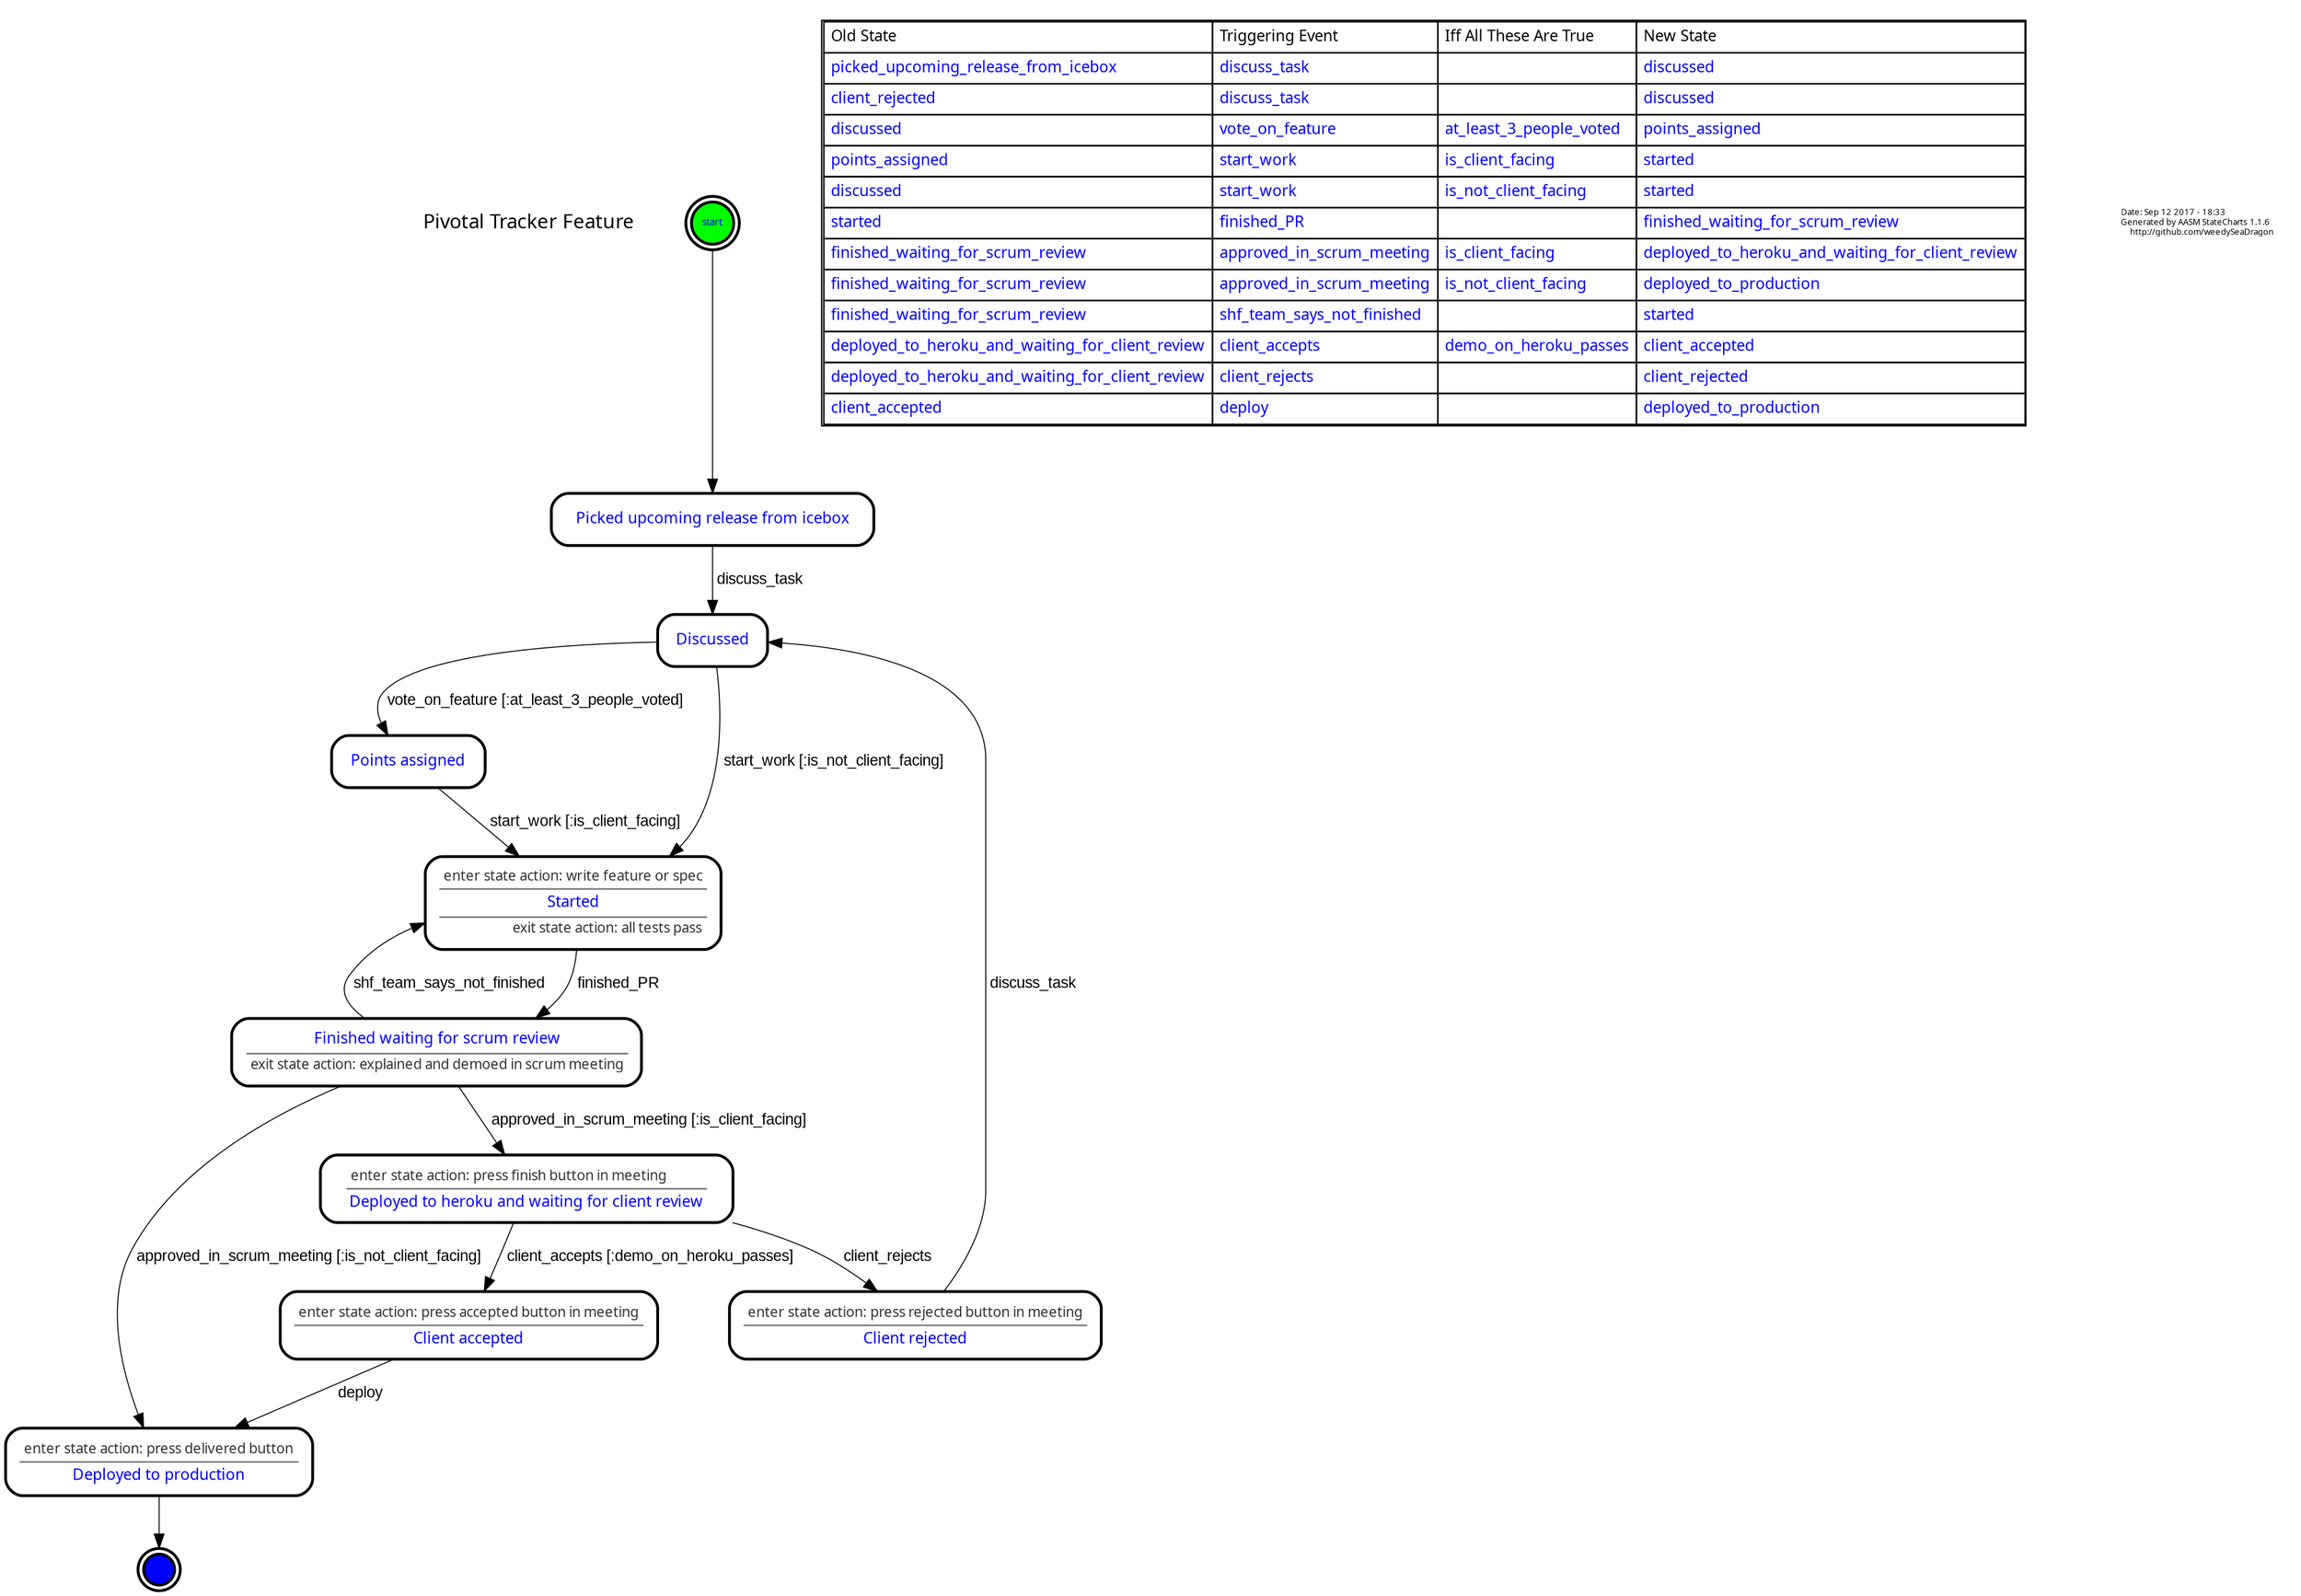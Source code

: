 digraph statechart {
	graph [bb="0,0,1571.9,1114.5",
		bgcolor=white,
		rankdir=TB
	];
	node [fontcolor=blue,
		fontname=Verdana,
		fontsize=11,
		label="\N",
		penwidth=2,
		shape=Mrecord
	];
	edge [dir=forward,
		fontname=Arial,
		fontsize=11,
		penwidth=0.7
	];
	title	 [fontcolor=black,
		fontsize=14,
		height=0.5,
		label="Pivotal Tracker Feature\l",
		pos="331,960.04",
		shape=plaintext,
		width=2.4562];
	picked_upcoming_release_from_icebox	 [height=0.51389,
		label=<<table BORDER="0" CELLBORDER="1"> <tr><td BORDER="0" ALIGN="CENTER">Picked upcoming release from icebox</td></tr> </table>>,
		pos="452,750.04",
		width=3.1806];
	discussed	 [height=0.51389,
		label=<<table BORDER="0" CELLBORDER="1"> <tr><td BORDER="0" ALIGN="CENTER">Discussed</td></tr> </table>>,
		pos="452,664.39",
		width=1.0833];
	picked_upcoming_release_from_icebox -> discussed	 [label=" discuss_task   ",
		lp="489.6,707.22",
		pos="e,452,682.42 452,731.71 452,720.42 452,705.45 452,692.59"];
	"1e9e6e16-55bf-4fd5-b40a-0d2e90c64e89"	 [color=black,
		fillcolor=green,
		fixedsize=true,
		fontname=Ariel,
		fontsize=7,
		height=0.41667,
		label=start,
		pos="452,960.04",
		shape=doublecircle,
		style=filled,
		width=0.41667];
	"1e9e6e16-55bf-4fd5-b40a-0d2e90c64e89" -> picked_upcoming_release_from_icebox	 [pos="e,452,768.31 452,944.75 452,910.49 452,823.25 452,778.47"];
	points_assigned	 [height=0.51389,
		label=<<table BORDER="0" CELLBORDER="1"> <tr><td BORDER="0" ALIGN="CENTER">Points assigned</td></tr> </table>>,
		pos="233,578.74",
		width=1.5139];
	discussed -> points_assigned	 [label=" vote_on_feature [:at_least_3_people_voted]  ",
		lp="326.92,621.57",
		pos="e,218.26,596.83 412.59,663.46 351.74,662.63 239.3,657.07 214.16,627.89 208.68,621.54 209.72,613.41 213.23,605.65"];
	started	 [height=0.91667,
		label=<<table BORDER="0" CELLBORDER="1"><tr><td SIDES="B" ALIGN="LEFT" COLOR="gray40"><FONT FACE="Arial:italic" POINT-SIZE="10" COLOR="gray20">enter state action: write feature or spec</FONT></td></tr> <tr><td BORDER="0" ALIGN="CENTER">Started</td></tr> <tr><td SIDES="T" ALIGN="RIGHT" COLOR="gray40"><FONT FACE="Arial:italic" POINT-SIZE="10" COLOR="gray20">exit state action: all tests pass</FONT></td></tr></table>>,
		pos="361,478.6",
		width=2.75];
	discussed -> started	 [label=" start_work [:is_not_client_facing]  ",
		lp="540.37,578.74",
		pos="e,421.88,511.1 454.63,646.29 457.86,619.33 460.45,566.24 438,529.6 435.48,525.48 432.48,521.64 429.14,518.06"];
	points_assigned -> started	 [label=" start_work [:is_client_facing]  ",
		lp="364.67,535.92",
		pos="e,315.22,511.36 252.7,560.64 263.7,551.26 277.75,539.55 290.66,529.6 295.92,525.54 301.47,521.39 307.05,517.3"];
	finished_waiting_for_scrum_review	 [height=0.66667,
		label=<<table BORDER="0" CELLBORDER="1"> <tr><td BORDER="0" ALIGN="CENTER">Finished waiting for scrum review</td></tr> <tr><td SIDES="T" ALIGN="RIGHT" COLOR="gray40"><FONT FACE="Arial:italic" POINT-SIZE="10" COLOR="gray20">exit state action: explained and demoed in scrum meeting</FONT></td></tr></table>>,
		pos="267,372.95",
		width=3.9028];
	started -> finished_waiting_for_scrum_review	 [label=" finished_PR   ",
		lp="395.77,421.27",
		pos="e,335.52,396.64 364.04,445.78 363.55,435.15 361.24,423.78 355,414.95 351.78,410.39 347.92,406.32 343.64,402.7"];
	finished_waiting_for_scrum_review -> started	 [label=" shf_team_says_not_finished   ",
		lp="275.82,421.27",
		pos="e,261.66,467.63 211.54,396.52 198.5,405.14 190.63,415.77 199.35,427.6 212.35,445.23 231.5,456.83 252.11,464.42"];
	deployed_to_heroku_and_waiting_for_client_review	 [height=0.66667,
		label=<<table BORDER="0" CELLBORDER="1"><tr><td SIDES="B" ALIGN="LEFT" COLOR="gray40"><FONT FACE="Arial:italic" POINT-SIZE="10" COLOR="gray20">enter state action: press finish button in meeting</FONT></td></tr> <tr><td BORDER="0" ALIGN="CENTER">Deployed to heroku and waiting for client review</td></tr> </table>>,
		pos="317,276.3",
		width=4.0694];
	finished_waiting_for_scrum_review -> deployed_to_heroku_and_waiting_for_client_review	 [label=" approved_in_scrum_meeting [:is_client_facing]  ",
		lp="414.23,324.62",
		pos="e,305.01,300 279.1,349.03 285.43,337.06 293.27,322.21 300.18,309.14"];
	deployed_to_production	 [height=0.66667,
		label=<<table BORDER="0" CELLBORDER="1"><tr><td SIDES="B" ALIGN="LEFT" COLOR="gray40"><FONT FACE="Arial:italic" POINT-SIZE="10" COLOR="gray20">enter state action: press delivered button</FONT></td></tr> <tr><td BORDER="0" ALIGN="CENTER">Deployed to production</td></tr> </table>>,
		pos="103,83",
		width=2.8611];
	finished_waiting_for_scrum_review -> deployed_to_production	 [label=" approved_in_scrum_meeting [:is_not_client_facing]  ",
		lp="161.94,227.97",
		pos="e,78.142,106.69 189.15,349.43 134.29,329.03 64.83,292.99 31.125,234.3 7.9545,193.95 42.285,144.96 71.001,114.12"];
	client_accepted	 [height=0.66667,
		label=<<table BORDER="0" CELLBORDER="1"><tr><td SIDES="B" ALIGN="LEFT" COLOR="gray40"><FONT FACE="Arial:italic" POINT-SIZE="10" COLOR="gray20">enter state action: press accepted button in meeting</FONT></td></tr> <tr><td BORDER="0" ALIGN="CENTER">Client accepted</td></tr> </table>>,
		pos="278,179.65",
		width=3.5417];
	deployed_to_heroku_and_waiting_for_client_review -> client_accepted	 [label=" client_accepts [:demo_on_heroku_passes]  ",
		lp="408.85,227.97",
		pos="e,287.37,203.2 307.71,252.58 303.79,243.02 299.18,231.79 295,221.65 293.8,218.75 292.56,215.74 291.31,212.72"];
	client_rejected	 [height=0.66667,
		label=<<table BORDER="0" CELLBORDER="1"><tr><td SIDES="B" ALIGN="LEFT" COLOR="gray40"><FONT FACE="Arial:italic" POINT-SIZE="10" COLOR="gray20">enter state action: press rejected button in meeting</FONT></td></tr> <tr><td BORDER="0" ALIGN="CENTER">Client rejected</td></tr> </table>>,
		pos="597,179.65",
		width=3.4722];
	deployed_to_heroku_and_waiting_for_client_review -> client_rejected	 [label=" client_rejects   ",
		lp="584.21,227.97",
		pos="e,571.25,203.24 463.54,253.92 483.6,248.72 503.6,242.28 522,234.3 536.44,228.04 550.85,218.67 563.12,209.51"];
	client_accepted -> deployed_to_production	 [label=" deploy   ",
		lp="223.32,131.32",
		pos="e,144.88,106.65 236.08,155.98 211.39,142.62 179.98,125.63 153.87,111.51"];
	client_rejected -> discussed	 [label=" discuss_task   ",
		lp="686.6,421.27",
		pos="e,491.39,663.44 617.85,203.27 632.32,221.36 649,248.11 649,275.3 649,579.74 649,579.74 649,579.74 649,643.72 559.9,659.48 501.55,\
662.94"];
	"325eb227-b9d3-4d52-b668-4158f056b871"	 [color=black,
		fillcolor=blue,
		fixedsize=true,
		fontname=Ariel,
		fontsize=7,
		height=0.30556,
		label="",
		pos="103,11",
		shape=doublecircle,
		style=filled,
		width=0.30556];
	deployed_to_production -> "325eb227-b9d3-4d52-b668-4158f056b871"	 [pos="e,103,22.362 103,59.466 103,50.796 103,40.951 103,32.484"];
	"State Transition Table"	 [height=4.2917,
		label=<<TABLE CELLPADDING="4" CELLSPACING="0" TITLE="State Transition Table"><TR><TD ALIGN="LEFT"><FONT COLOR="black">Old State</FONT></TD><TD ALIGN="LEFT"><FONT COLOR="black">Triggering Event</FONT></TD><TD ALIGN="LEFT"><FONT COLOR="black">Iff All These Are True</FONT></TD><TD ALIGN="LEFT"><FONT COLOR="black">New State</FONT></TD></TR><TR><TD ALIGN="LEFT">picked_upcoming_release_from_icebox</TD><TD ALIGN="LEFT">discuss_task</TD><TD ALIGN="LEFT"></TD><TD ALIGN="LEFT">discussed</TD></TR><TR><TD ALIGN="LEFT">client_rejected</TD><TD ALIGN="LEFT">discuss_task</TD><TD ALIGN="LEFT"></TD><TD ALIGN="LEFT">discussed</TD></TR><TR><TD ALIGN="LEFT">discussed</TD><TD ALIGN="LEFT">vote_on_feature</TD><TD ALIGN="LEFT">at_least_3_people_voted</TD><TD ALIGN="LEFT">points_assigned</TD></TR><TR><TD ALIGN="LEFT">points_assigned</TD><TD ALIGN="LEFT">start_work</TD><TD ALIGN="LEFT">is_client_facing</TD><TD ALIGN="LEFT">started</TD></TR><TR><TD ALIGN="LEFT">discussed</TD><TD ALIGN="LEFT">start_work</TD><TD ALIGN="LEFT">is_not_client_facing</TD><TD ALIGN="LEFT">started</TD></TR><TR><TD ALIGN="LEFT">started</TD><TD ALIGN="LEFT">finished_PR</TD><TD ALIGN="LEFT"></TD><TD ALIGN="LEFT">finished_waiting_for_scrum_review</TD></TR><TR><TD ALIGN="LEFT">finished_waiting_for_scrum_review</TD><TD ALIGN="LEFT">approved_in_scrum_meeting</TD><TD ALIGN="LEFT">is_client_facing</TD><TD ALIGN="LEFT">deployed_to_heroku_and_waiting_for_client_review</TD></TR><TR><TD ALIGN="LEFT">finished_waiting_for_scrum_review</TD><TD ALIGN="LEFT">approved_in_scrum_meeting</TD><TD ALIGN="LEFT">is_not_client_facing</TD><TD ALIGN="LEFT">deployed_to_production</TD></TR><TR><TD ALIGN="LEFT">finished_waiting_for_scrum_review</TD><TD ALIGN="LEFT">shf_team_says_not_finished</TD><TD ALIGN="LEFT"></TD><TD ALIGN="LEFT">started</TD></TR><TR><TD ALIGN="LEFT">deployed_to_heroku_and_waiting_for_client_review</TD><TD ALIGN="LEFT">client_accepts</TD><TD ALIGN="LEFT">demo_on_heroku_passes</TD><TD ALIGN="LEFT">client_accepted</TD></TR><TR><TD ALIGN="LEFT">deployed_to_heroku_and_waiting_for_client_review</TD><TD ALIGN="LEFT">client_rejects</TD><TD ALIGN="LEFT"></TD><TD ALIGN="LEFT">client_rejected</TD></TR><TR><TD ALIGN="LEFT">client_accepted</TD><TD ALIGN="LEFT">deploy</TD><TD ALIGN="LEFT"></TD><TD ALIGN="LEFT">deployed_to_production</TD></TR></TABLE>>,
		pos="954,960.04",
		shape=plaintext,
		width=13.014];
	footer	 [fontcolor=black,
		fontsize=6,
		height=0.5,
		label="Date: Sep 12 2017 - 18:33\lGenerated by AASM StateCharts 1.1.6\lhttp://github.com/weedySeaDragon",
		pos="1506,960.04",
		shape=plaintext,
		width=1.831];
}
